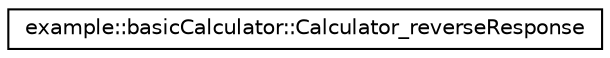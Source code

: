 digraph G
{
  edge [fontname="Helvetica",fontsize="10",labelfontname="Helvetica",labelfontsize="10"];
  node [fontname="Helvetica",fontsize="10",shape=record];
  rankdir="LR";
  Node1 [label="example::basicCalculator::Calculator_reverseResponse",height=0.2,width=0.4,color="black", fillcolor="white", style="filled",URL="$classexample_1_1basic_calculator_1_1_calculator__reverse_response.html"];
}
